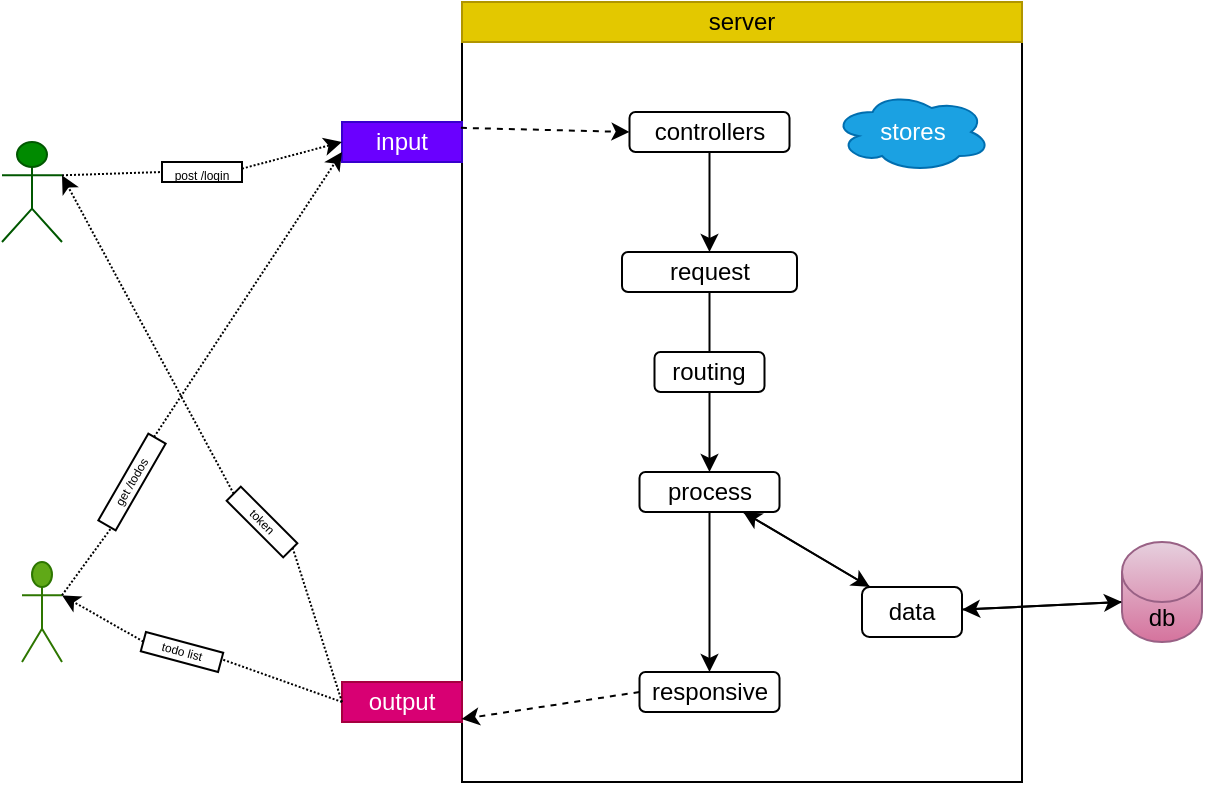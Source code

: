 <mxfile>
    <diagram id="sJARIpZbZ7dTYyho3DdL" name="Page-1">
        <mxGraphModel dx="896" dy="594" grid="1" gridSize="10" guides="1" tooltips="1" connect="1" arrows="1" fold="1" page="1" pageScale="1" pageWidth="850" pageHeight="1100" math="0" shadow="0">
            <root>
                <mxCell id="0"/>
                <mxCell id="1" parent="0"/>
                <mxCell id="20" value="" style="rounded=0;whiteSpace=wrap;html=1;" vertex="1" parent="1">
                    <mxGeometry x="330" y="260" width="280" height="370" as="geometry"/>
                </mxCell>
                <mxCell id="2" value="server" style="rounded=0;whiteSpace=wrap;html=1;fillColor=#e3c800;fontColor=#000000;strokeColor=#B09500;" vertex="1" parent="1">
                    <mxGeometry x="330" y="240" width="280" height="20" as="geometry"/>
                </mxCell>
                <mxCell id="31" value="" style="edgeStyle=none;html=1;exitX=0;exitY=0;exitDx=0;exitDy=30;exitPerimeter=0;" edge="1" parent="1" source="3" target="24">
                    <mxGeometry relative="1" as="geometry"/>
                </mxCell>
                <mxCell id="3" value="db" style="shape=cylinder3;whiteSpace=wrap;html=1;boundedLbl=1;backgroundOutline=1;size=15;fillColor=#e6d0de;gradientColor=#d5739d;strokeColor=#996185;" vertex="1" parent="1">
                    <mxGeometry x="660" y="510" width="40" height="50" as="geometry"/>
                </mxCell>
                <mxCell id="5" value="controllers" style="rounded=1;whiteSpace=wrap;html=1;" vertex="1" parent="1">
                    <mxGeometry x="413.75" y="295" width="80" height="20" as="geometry"/>
                </mxCell>
                <mxCell id="8" value="" style="endArrow=classic;html=1;exitX=0.5;exitY=1;exitDx=0;exitDy=0;entryX=0.5;entryY=0;entryDx=0;entryDy=0;" edge="1" parent="1" source="5" target="9">
                    <mxGeometry width="50" height="50" relative="1" as="geometry">
                        <mxPoint x="553.75" y="305" as="sourcePoint"/>
                        <mxPoint x="463.75" y="355" as="targetPoint"/>
                    </mxGeometry>
                </mxCell>
                <mxCell id="15" style="edgeStyle=none;html=1;exitX=0.5;exitY=1;exitDx=0;exitDy=0;entryX=0.5;entryY=0;entryDx=0;entryDy=0;" edge="1" parent="1" source="9" target="10">
                    <mxGeometry relative="1" as="geometry"/>
                </mxCell>
                <mxCell id="9" value="request" style="rounded=1;whiteSpace=wrap;html=1;" vertex="1" parent="1">
                    <mxGeometry x="410" y="365" width="87.5" height="20" as="geometry"/>
                </mxCell>
                <mxCell id="17" style="edgeStyle=none;html=1;exitX=0.5;exitY=1;exitDx=0;exitDy=0;entryX=0.5;entryY=0;entryDx=0;entryDy=0;" edge="1" parent="1" source="10" target="16">
                    <mxGeometry relative="1" as="geometry"/>
                </mxCell>
                <mxCell id="26" style="edgeStyle=none;html=1;" edge="1" parent="1" source="10" target="24">
                    <mxGeometry relative="1" as="geometry"/>
                </mxCell>
                <mxCell id="10" value="process" style="rounded=1;whiteSpace=wrap;html=1;" vertex="1" parent="1">
                    <mxGeometry x="418.75" y="475" width="70" height="20" as="geometry"/>
                </mxCell>
                <mxCell id="12" value="routing" style="rounded=1;whiteSpace=wrap;html=1;" vertex="1" parent="1">
                    <mxGeometry x="426.25" y="415" width="55" height="20" as="geometry"/>
                </mxCell>
                <mxCell id="16" value="responsive" style="rounded=1;whiteSpace=wrap;html=1;" vertex="1" parent="1">
                    <mxGeometry x="418.75" y="575" width="70" height="20" as="geometry"/>
                </mxCell>
                <mxCell id="21" value="Actor" style="shape=umlActor;verticalLabelPosition=bottom;verticalAlign=top;html=1;outlineConnect=0;fillColor=#008a00;fontColor=#ffffff;strokeColor=#005700;" vertex="1" parent="1">
                    <mxGeometry x="100" y="310" width="30" height="50" as="geometry"/>
                </mxCell>
                <mxCell id="27" value="" style="edgeStyle=none;html=1;" edge="1" parent="1" source="24" target="10">
                    <mxGeometry relative="1" as="geometry"/>
                </mxCell>
                <mxCell id="30" style="edgeStyle=none;html=1;entryX=0;entryY=0;entryDx=0;entryDy=30;entryPerimeter=0;" edge="1" parent="1" source="24" target="3">
                    <mxGeometry relative="1" as="geometry"/>
                </mxCell>
                <mxCell id="24" value="data" style="rounded=1;whiteSpace=wrap;html=1;" vertex="1" parent="1">
                    <mxGeometry x="530" y="532.5" width="50" height="25" as="geometry"/>
                </mxCell>
                <mxCell id="87" value="input" style="rounded=0;whiteSpace=wrap;html=1;fillColor=#6a00ff;strokeColor=#3700CC;fontColor=#ffffff;" vertex="1" parent="1">
                    <mxGeometry x="270" y="300" width="60" height="20" as="geometry"/>
                </mxCell>
                <mxCell id="88" value="output" style="rounded=0;whiteSpace=wrap;html=1;fillColor=#d80073;fontColor=#ffffff;strokeColor=#A50040;" vertex="1" parent="1">
                    <mxGeometry x="270" y="580" width="60" height="20" as="geometry"/>
                </mxCell>
                <mxCell id="92" value="" style="endArrow=classic;html=1;exitX=-0.002;exitY=0.116;exitDx=0;exitDy=0;exitPerimeter=0;entryX=0;entryY=0.5;entryDx=0;entryDy=0;dashed=1;" edge="1" parent="1" source="20" target="5">
                    <mxGeometry width="50" height="50" relative="1" as="geometry">
                        <mxPoint x="340" y="350" as="sourcePoint"/>
                        <mxPoint x="390" y="300" as="targetPoint"/>
                    </mxGeometry>
                </mxCell>
                <mxCell id="93" value="" style="endArrow=classic;html=1;exitX=0;exitY=0.5;exitDx=0;exitDy=0;entryX=-0.001;entryY=0.915;entryDx=0;entryDy=0;entryPerimeter=0;dashed=1;" edge="1" parent="1" source="16" target="20">
                    <mxGeometry width="50" height="50" relative="1" as="geometry">
                        <mxPoint x="360" y="580" as="sourcePoint"/>
                        <mxPoint x="410" y="530" as="targetPoint"/>
                    </mxGeometry>
                </mxCell>
                <mxCell id="94" value="Actor" style="shape=umlActor;verticalLabelPosition=bottom;verticalAlign=top;html=1;outlineConnect=0;fillColor=#60a917;fontColor=#ffffff;strokeColor=#2D7600;" vertex="1" parent="1">
                    <mxGeometry x="110" y="520" width="20" height="50" as="geometry"/>
                </mxCell>
                <mxCell id="95" value="" style="endArrow=classic;html=1;entryX=0;entryY=0.5;entryDx=0;entryDy=0;exitX=1;exitY=0.333;exitDx=0;exitDy=0;exitPerimeter=0;dashed=1;dashPattern=1 1;startArrow=none;" edge="1" parent="1" source="104" target="87">
                    <mxGeometry width="50" height="50" relative="1" as="geometry">
                        <mxPoint x="240" y="440" as="sourcePoint"/>
                        <mxPoint x="290" y="390" as="targetPoint"/>
                    </mxGeometry>
                </mxCell>
                <mxCell id="96" value="" style="endArrow=classic;html=1;exitX=0;exitY=0.5;exitDx=0;exitDy=0;entryX=1;entryY=0.333;entryDx=0;entryDy=0;entryPerimeter=0;dashed=1;dashPattern=1 1;startArrow=none;" edge="1" parent="1" source="106" target="21">
                    <mxGeometry width="50" height="50" relative="1" as="geometry">
                        <mxPoint x="280" y="430" as="sourcePoint"/>
                        <mxPoint x="330" y="380" as="targetPoint"/>
                    </mxGeometry>
                </mxCell>
                <mxCell id="97" value="" style="endArrow=classic;html=1;exitX=1;exitY=0.333;exitDx=0;exitDy=0;exitPerimeter=0;entryX=0;entryY=0.75;entryDx=0;entryDy=0;dashed=1;dashPattern=1 1;startArrow=none;" edge="1" parent="1" source="107" target="87">
                    <mxGeometry width="50" height="50" relative="1" as="geometry">
                        <mxPoint x="250" y="440" as="sourcePoint"/>
                        <mxPoint x="300" y="390" as="targetPoint"/>
                    </mxGeometry>
                </mxCell>
                <mxCell id="98" value="" style="endArrow=classic;html=1;exitX=0;exitY=0.5;exitDx=0;exitDy=0;entryX=1;entryY=0.333;entryDx=0;entryDy=0;entryPerimeter=0;dashed=1;dashPattern=1 1;startArrow=none;" edge="1" parent="1" source="108" target="94">
                    <mxGeometry width="50" height="50" relative="1" as="geometry">
                        <mxPoint x="250" y="440" as="sourcePoint"/>
                        <mxPoint x="140" y="480" as="targetPoint"/>
                    </mxGeometry>
                </mxCell>
                <mxCell id="104" value="&lt;font style=&quot;font-size: 6px&quot;&gt;post /login&lt;/font&gt;" style="rounded=0;whiteSpace=wrap;html=1;fontSize=10;" vertex="1" parent="1">
                    <mxGeometry x="180" y="320" width="40" height="10" as="geometry"/>
                </mxCell>
                <mxCell id="105" value="" style="endArrow=none;html=1;entryX=0;entryY=0.5;entryDx=0;entryDy=0;exitX=1;exitY=0.333;exitDx=0;exitDy=0;exitPerimeter=0;dashed=1;dashPattern=1 1;" edge="1" parent="1" source="21" target="104">
                    <mxGeometry width="50" height="50" relative="1" as="geometry">
                        <mxPoint x="130" y="326.667" as="sourcePoint"/>
                        <mxPoint x="270" y="310" as="targetPoint"/>
                    </mxGeometry>
                </mxCell>
                <mxCell id="108" value="todo list" style="rounded=0;whiteSpace=wrap;html=1;fontSize=6;rotation=15;" vertex="1" parent="1">
                    <mxGeometry x="170" y="560" width="40" height="10" as="geometry"/>
                </mxCell>
                <mxCell id="109" value="" style="endArrow=none;html=1;exitX=0;exitY=0.5;exitDx=0;exitDy=0;entryX=1;entryY=0.333;entryDx=0;entryDy=0;entryPerimeter=0;dashed=1;dashPattern=1 1;" edge="1" parent="1" source="88" target="108">
                    <mxGeometry width="50" height="50" relative="1" as="geometry">
                        <mxPoint x="270" y="590" as="sourcePoint"/>
                        <mxPoint x="130" y="536.667" as="targetPoint"/>
                    </mxGeometry>
                </mxCell>
                <mxCell id="107" value="get /todos" style="rounded=0;whiteSpace=wrap;html=1;fontSize=6;rotation=-60;" vertex="1" parent="1">
                    <mxGeometry x="140" y="475" width="50" height="10" as="geometry"/>
                </mxCell>
                <mxCell id="110" value="" style="endArrow=none;html=1;exitX=1;exitY=0.333;exitDx=0;exitDy=0;exitPerimeter=0;entryX=0;entryY=0.75;entryDx=0;entryDy=0;dashed=1;dashPattern=1 1;" edge="1" parent="1" source="94" target="107">
                    <mxGeometry width="50" height="50" relative="1" as="geometry">
                        <mxPoint x="130" y="536.667" as="sourcePoint"/>
                        <mxPoint x="270" y="315" as="targetPoint"/>
                    </mxGeometry>
                </mxCell>
                <mxCell id="106" value="token" style="rounded=0;whiteSpace=wrap;html=1;fontSize=6;rotation=45;" vertex="1" parent="1">
                    <mxGeometry x="210" y="495" width="40" height="10" as="geometry"/>
                </mxCell>
                <mxCell id="111" value="" style="endArrow=none;html=1;exitX=0;exitY=0.5;exitDx=0;exitDy=0;entryX=1;entryY=0.333;entryDx=0;entryDy=0;entryPerimeter=0;dashed=1;dashPattern=1 1;" edge="1" parent="1" source="88" target="106">
                    <mxGeometry width="50" height="50" relative="1" as="geometry">
                        <mxPoint x="270" y="590" as="sourcePoint"/>
                        <mxPoint x="130" y="326.667" as="targetPoint"/>
                    </mxGeometry>
                </mxCell>
                <mxCell id="112" value="&lt;span style=&quot;font-size: 12px&quot;&gt;stores&lt;/span&gt;" style="ellipse;shape=cloud;whiteSpace=wrap;html=1;fontSize=6;fillColor=#1ba1e2;fontColor=#ffffff;strokeColor=#006EAF;" vertex="1" parent="1">
                    <mxGeometry x="515.63" y="285" width="78.75" height="40" as="geometry"/>
                </mxCell>
            </root>
        </mxGraphModel>
    </diagram>
</mxfile>